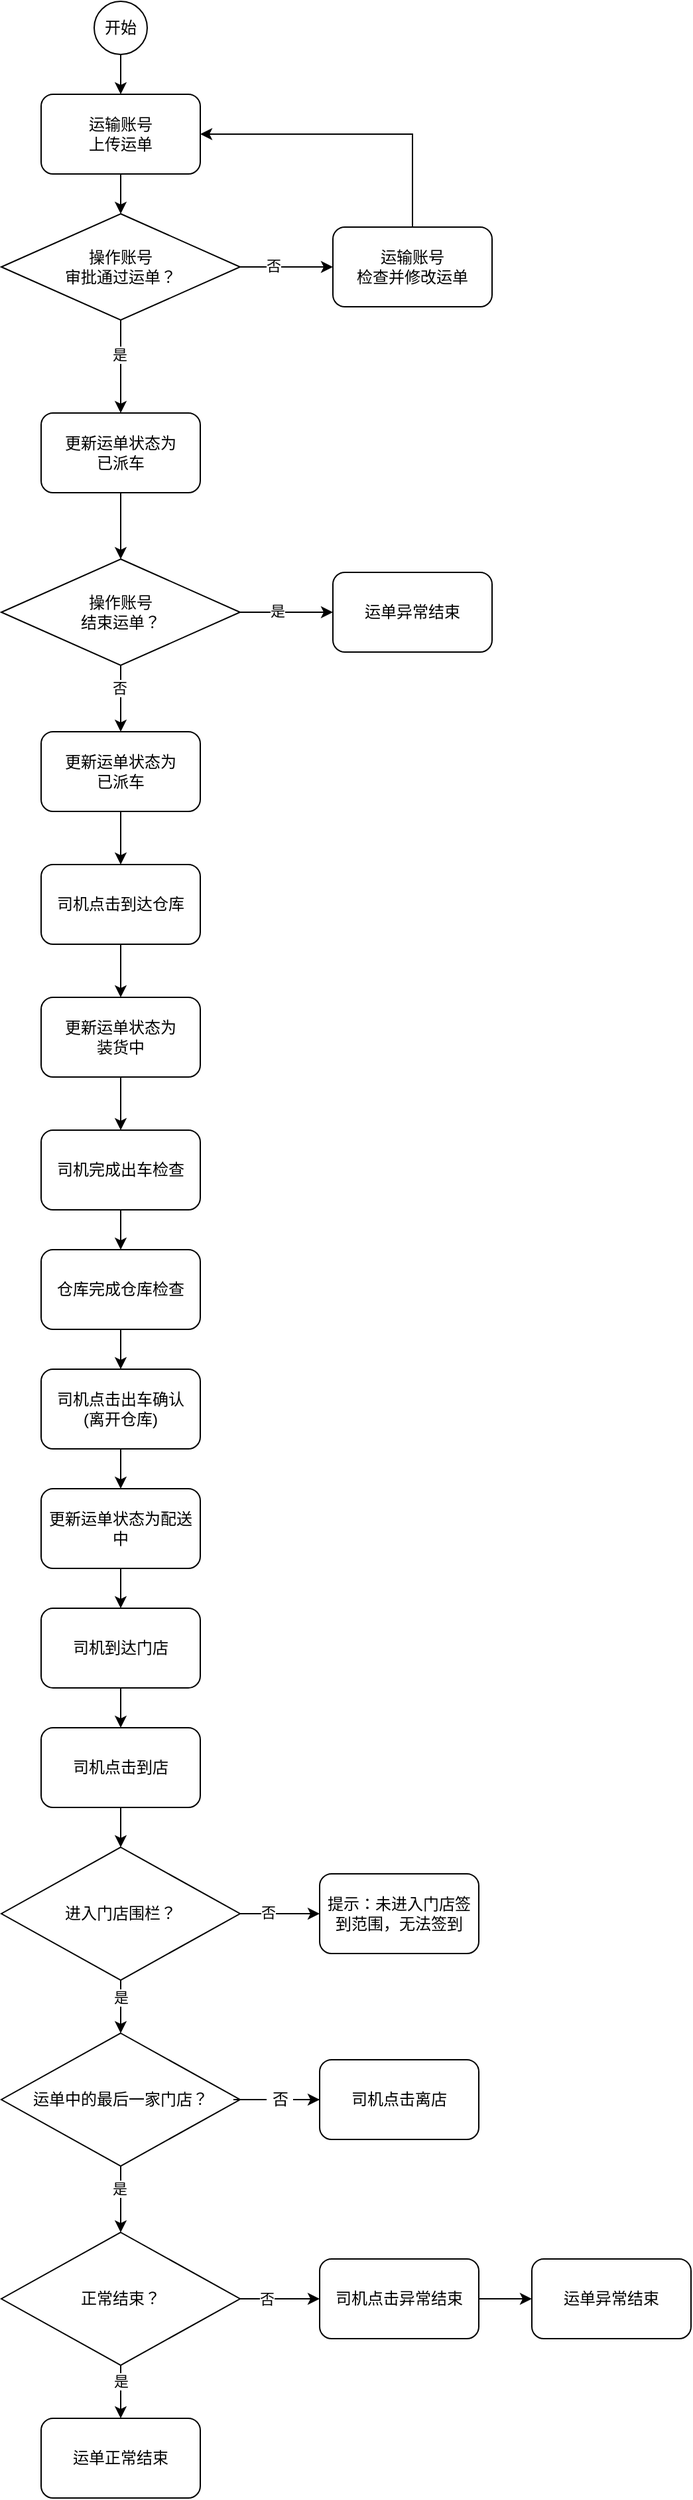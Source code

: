<mxfile version="17.0.0" type="github">
  <diagram id="UYQM8k9BAfUQGdm0cOYp" name="Page-1">
    <mxGraphModel dx="813" dy="454" grid="1" gridSize="10" guides="1" tooltips="1" connect="1" arrows="1" fold="1" page="1" pageScale="1" pageWidth="827" pageHeight="1169" math="0" shadow="0">
      <root>
        <mxCell id="0" />
        <mxCell id="1" parent="0" />
        <mxCell id="9ukCY4lSf7fetdGuu3V2-5" style="edgeStyle=orthogonalEdgeStyle;rounded=0;orthogonalLoop=1;jettySize=auto;html=1;exitX=0.5;exitY=1;exitDx=0;exitDy=0;entryX=0.5;entryY=0;entryDx=0;entryDy=0;" parent="1" source="9ukCY4lSf7fetdGuu3V2-1" target="9ukCY4lSf7fetdGuu3V2-2" edge="1">
          <mxGeometry relative="1" as="geometry" />
        </mxCell>
        <mxCell id="9ukCY4lSf7fetdGuu3V2-1" value="开始" style="ellipse;whiteSpace=wrap;html=1;aspect=fixed;" parent="1" vertex="1">
          <mxGeometry x="270" y="60" width="40" height="40" as="geometry" />
        </mxCell>
        <mxCell id="9ukCY4lSf7fetdGuu3V2-4" style="edgeStyle=orthogonalEdgeStyle;rounded=0;orthogonalLoop=1;jettySize=auto;html=1;exitX=0.5;exitY=1;exitDx=0;exitDy=0;entryX=0.5;entryY=0;entryDx=0;entryDy=0;" parent="1" source="9ukCY4lSf7fetdGuu3V2-2" target="9ukCY4lSf7fetdGuu3V2-3" edge="1">
          <mxGeometry relative="1" as="geometry" />
        </mxCell>
        <mxCell id="9ukCY4lSf7fetdGuu3V2-2" value="运输账号&lt;br&gt;上传运单" style="rounded=1;whiteSpace=wrap;html=1;" parent="1" vertex="1">
          <mxGeometry x="230" y="130" width="120" height="60" as="geometry" />
        </mxCell>
        <mxCell id="9ukCY4lSf7fetdGuu3V2-9" style="edgeStyle=orthogonalEdgeStyle;rounded=0;orthogonalLoop=1;jettySize=auto;html=1;exitX=0.5;exitY=1;exitDx=0;exitDy=0;entryX=0.5;entryY=0;entryDx=0;entryDy=0;" parent="1" source="9ukCY4lSf7fetdGuu3V2-3" target="9ukCY4lSf7fetdGuu3V2-8" edge="1">
          <mxGeometry relative="1" as="geometry" />
        </mxCell>
        <mxCell id="9ukCY4lSf7fetdGuu3V2-10" value="是" style="edgeLabel;html=1;align=center;verticalAlign=middle;resizable=0;points=[];" parent="9ukCY4lSf7fetdGuu3V2-9" vertex="1" connectable="0">
          <mxGeometry x="-0.275" y="-1" relative="1" as="geometry">
            <mxPoint as="offset" />
          </mxGeometry>
        </mxCell>
        <mxCell id="9ukCY4lSf7fetdGuu3V2-13" style="edgeStyle=orthogonalEdgeStyle;rounded=0;orthogonalLoop=1;jettySize=auto;html=1;exitX=1;exitY=0.5;exitDx=0;exitDy=0;entryX=0;entryY=0.5;entryDx=0;entryDy=0;" parent="1" source="9ukCY4lSf7fetdGuu3V2-3" target="9ukCY4lSf7fetdGuu3V2-12" edge="1">
          <mxGeometry relative="1" as="geometry" />
        </mxCell>
        <mxCell id="9ukCY4lSf7fetdGuu3V2-15" value="否" style="edgeLabel;html=1;align=center;verticalAlign=middle;resizable=0;points=[];" parent="9ukCY4lSf7fetdGuu3V2-13" vertex="1" connectable="0">
          <mxGeometry x="-0.29" y="1" relative="1" as="geometry">
            <mxPoint as="offset" />
          </mxGeometry>
        </mxCell>
        <mxCell id="9ukCY4lSf7fetdGuu3V2-3" value="操作账号&lt;br&gt;审批通过运单？" style="rhombus;whiteSpace=wrap;html=1;" parent="1" vertex="1">
          <mxGeometry x="200" y="220" width="180" height="80" as="geometry" />
        </mxCell>
        <mxCell id="9ukCY4lSf7fetdGuu3V2-17" style="edgeStyle=orthogonalEdgeStyle;rounded=0;orthogonalLoop=1;jettySize=auto;html=1;exitX=0.5;exitY=1;exitDx=0;exitDy=0;entryX=0.5;entryY=0;entryDx=0;entryDy=0;" parent="1" source="9ukCY4lSf7fetdGuu3V2-8" target="9ukCY4lSf7fetdGuu3V2-16" edge="1">
          <mxGeometry relative="1" as="geometry" />
        </mxCell>
        <mxCell id="9ukCY4lSf7fetdGuu3V2-8" value="更新运单状态为&lt;br&gt;已派车" style="rounded=1;whiteSpace=wrap;html=1;" parent="1" vertex="1">
          <mxGeometry x="230" y="370" width="120" height="60" as="geometry" />
        </mxCell>
        <mxCell id="9ukCY4lSf7fetdGuu3V2-14" style="edgeStyle=orthogonalEdgeStyle;rounded=0;orthogonalLoop=1;jettySize=auto;html=1;exitX=0.5;exitY=0;exitDx=0;exitDy=0;entryX=1;entryY=0.5;entryDx=0;entryDy=0;" parent="1" source="9ukCY4lSf7fetdGuu3V2-12" target="9ukCY4lSf7fetdGuu3V2-2" edge="1">
          <mxGeometry relative="1" as="geometry" />
        </mxCell>
        <mxCell id="9ukCY4lSf7fetdGuu3V2-12" value="运输账号&lt;br&gt;检查并修改运单" style="rounded=1;whiteSpace=wrap;html=1;" parent="1" vertex="1">
          <mxGeometry x="450" y="230" width="120" height="60" as="geometry" />
        </mxCell>
        <mxCell id="9ukCY4lSf7fetdGuu3V2-19" style="edgeStyle=orthogonalEdgeStyle;rounded=0;orthogonalLoop=1;jettySize=auto;html=1;exitX=1;exitY=0.5;exitDx=0;exitDy=0;entryX=0;entryY=0.5;entryDx=0;entryDy=0;" parent="1" source="9ukCY4lSf7fetdGuu3V2-16" target="9ukCY4lSf7fetdGuu3V2-18" edge="1">
          <mxGeometry relative="1" as="geometry" />
        </mxCell>
        <mxCell id="9ukCY4lSf7fetdGuu3V2-22" value="是" style="edgeLabel;html=1;align=center;verticalAlign=middle;resizable=0;points=[];" parent="9ukCY4lSf7fetdGuu3V2-19" vertex="1" connectable="0">
          <mxGeometry x="-0.193" y="1" relative="1" as="geometry">
            <mxPoint as="offset" />
          </mxGeometry>
        </mxCell>
        <mxCell id="9ukCY4lSf7fetdGuu3V2-21" style="edgeStyle=orthogonalEdgeStyle;rounded=0;orthogonalLoop=1;jettySize=auto;html=1;exitX=0.5;exitY=1;exitDx=0;exitDy=0;entryX=0.5;entryY=0;entryDx=0;entryDy=0;" parent="1" source="9ukCY4lSf7fetdGuu3V2-16" target="9ukCY4lSf7fetdGuu3V2-20" edge="1">
          <mxGeometry relative="1" as="geometry" />
        </mxCell>
        <mxCell id="9ukCY4lSf7fetdGuu3V2-23" value="否" style="edgeLabel;html=1;align=center;verticalAlign=middle;resizable=0;points=[];" parent="9ukCY4lSf7fetdGuu3V2-21" vertex="1" connectable="0">
          <mxGeometry x="-0.344" y="-1" relative="1" as="geometry">
            <mxPoint as="offset" />
          </mxGeometry>
        </mxCell>
        <mxCell id="9ukCY4lSf7fetdGuu3V2-16" value="操作账号&lt;br&gt;结束运单？" style="rhombus;whiteSpace=wrap;html=1;" parent="1" vertex="1">
          <mxGeometry x="200" y="480" width="180" height="80" as="geometry" />
        </mxCell>
        <mxCell id="9ukCY4lSf7fetdGuu3V2-18" value="运单异常结束" style="rounded=1;whiteSpace=wrap;html=1;" parent="1" vertex="1">
          <mxGeometry x="450" y="490" width="120" height="60" as="geometry" />
        </mxCell>
        <mxCell id="9ukCY4lSf7fetdGuu3V2-25" style="edgeStyle=orthogonalEdgeStyle;rounded=0;orthogonalLoop=1;jettySize=auto;html=1;exitX=0.5;exitY=1;exitDx=0;exitDy=0;entryX=0.5;entryY=0;entryDx=0;entryDy=0;" parent="1" source="9ukCY4lSf7fetdGuu3V2-20" target="9ukCY4lSf7fetdGuu3V2-24" edge="1">
          <mxGeometry relative="1" as="geometry" />
        </mxCell>
        <mxCell id="9ukCY4lSf7fetdGuu3V2-20" value="更新运单状态为&lt;br&gt;已派车" style="rounded=1;whiteSpace=wrap;html=1;" parent="1" vertex="1">
          <mxGeometry x="230" y="610" width="120" height="60" as="geometry" />
        </mxCell>
        <mxCell id="9ukCY4lSf7fetdGuu3V2-28" style="edgeStyle=orthogonalEdgeStyle;rounded=0;orthogonalLoop=1;jettySize=auto;html=1;exitX=0.5;exitY=1;exitDx=0;exitDy=0;entryX=0.5;entryY=0;entryDx=0;entryDy=0;" parent="1" source="9ukCY4lSf7fetdGuu3V2-24" target="9ukCY4lSf7fetdGuu3V2-30" edge="1">
          <mxGeometry relative="1" as="geometry">
            <mxPoint x="290" y="800" as="targetPoint" />
          </mxGeometry>
        </mxCell>
        <mxCell id="9ukCY4lSf7fetdGuu3V2-24" value="司机点击到达仓库" style="rounded=1;whiteSpace=wrap;html=1;" parent="1" vertex="1">
          <mxGeometry x="230" y="710" width="120" height="60" as="geometry" />
        </mxCell>
        <mxCell id="9ukCY4lSf7fetdGuu3V2-32" style="edgeStyle=orthogonalEdgeStyle;rounded=0;orthogonalLoop=1;jettySize=auto;html=1;exitX=0.5;exitY=1;exitDx=0;exitDy=0;entryX=0.5;entryY=0;entryDx=0;entryDy=0;" parent="1" source="9ukCY4lSf7fetdGuu3V2-30" target="9ukCY4lSf7fetdGuu3V2-31" edge="1">
          <mxGeometry relative="1" as="geometry" />
        </mxCell>
        <mxCell id="9ukCY4lSf7fetdGuu3V2-30" value="更新运单状态为&lt;br&gt;装货中" style="rounded=1;whiteSpace=wrap;html=1;" parent="1" vertex="1">
          <mxGeometry x="230" y="810" width="120" height="60" as="geometry" />
        </mxCell>
        <mxCell id="9ukCY4lSf7fetdGuu3V2-34" style="edgeStyle=orthogonalEdgeStyle;rounded=0;orthogonalLoop=1;jettySize=auto;html=1;exitX=0.5;exitY=1;exitDx=0;exitDy=0;entryX=0.5;entryY=0;entryDx=0;entryDy=0;" parent="1" source="9ukCY4lSf7fetdGuu3V2-31" target="9ukCY4lSf7fetdGuu3V2-33" edge="1">
          <mxGeometry relative="1" as="geometry" />
        </mxCell>
        <mxCell id="9ukCY4lSf7fetdGuu3V2-31" value="司机完成出车检查" style="rounded=1;whiteSpace=wrap;html=1;" parent="1" vertex="1">
          <mxGeometry x="230" y="910" width="120" height="60" as="geometry" />
        </mxCell>
        <mxCell id="9ukCY4lSf7fetdGuu3V2-36" style="edgeStyle=orthogonalEdgeStyle;rounded=0;orthogonalLoop=1;jettySize=auto;html=1;exitX=0.5;exitY=1;exitDx=0;exitDy=0;entryX=0.5;entryY=0;entryDx=0;entryDy=0;" parent="1" source="9ukCY4lSf7fetdGuu3V2-33" target="9ukCY4lSf7fetdGuu3V2-35" edge="1">
          <mxGeometry relative="1" as="geometry" />
        </mxCell>
        <mxCell id="9ukCY4lSf7fetdGuu3V2-33" value="仓库完成仓库检查" style="rounded=1;whiteSpace=wrap;html=1;" parent="1" vertex="1">
          <mxGeometry x="230" y="1000" width="120" height="60" as="geometry" />
        </mxCell>
        <mxCell id="-bpB9PPHDUYLLvOCknQJ-2" style="edgeStyle=orthogonalEdgeStyle;rounded=0;orthogonalLoop=1;jettySize=auto;html=1;exitX=0.5;exitY=1;exitDx=0;exitDy=0;entryX=0.5;entryY=0;entryDx=0;entryDy=0;" parent="1" source="9ukCY4lSf7fetdGuu3V2-35" target="-bpB9PPHDUYLLvOCknQJ-1" edge="1">
          <mxGeometry relative="1" as="geometry" />
        </mxCell>
        <mxCell id="9ukCY4lSf7fetdGuu3V2-35" value="司机点击出车确认&lt;br&gt;(离开仓库)" style="rounded=1;whiteSpace=wrap;html=1;" parent="1" vertex="1">
          <mxGeometry x="230" y="1090" width="120" height="60" as="geometry" />
        </mxCell>
        <mxCell id="P6P3vwFo2jP06o75oJyn-2" style="edgeStyle=orthogonalEdgeStyle;rounded=0;orthogonalLoop=1;jettySize=auto;html=1;exitX=0.5;exitY=1;exitDx=0;exitDy=0;entryX=0.5;entryY=0;entryDx=0;entryDy=0;" edge="1" parent="1" source="-bpB9PPHDUYLLvOCknQJ-1" target="P6P3vwFo2jP06o75oJyn-1">
          <mxGeometry relative="1" as="geometry" />
        </mxCell>
        <mxCell id="-bpB9PPHDUYLLvOCknQJ-1" value="更新运单状态为配送中" style="rounded=1;whiteSpace=wrap;html=1;" parent="1" vertex="1">
          <mxGeometry x="230" y="1180" width="120" height="60" as="geometry" />
        </mxCell>
        <mxCell id="P6P3vwFo2jP06o75oJyn-30" style="edgeStyle=orthogonalEdgeStyle;rounded=0;orthogonalLoop=1;jettySize=auto;html=1;exitX=0.5;exitY=1;exitDx=0;exitDy=0;entryX=0.5;entryY=0;entryDx=0;entryDy=0;" edge="1" parent="1" source="P6P3vwFo2jP06o75oJyn-1" target="P6P3vwFo2jP06o75oJyn-29">
          <mxGeometry relative="1" as="geometry" />
        </mxCell>
        <mxCell id="P6P3vwFo2jP06o75oJyn-1" value="司机到达门店" style="rounded=1;whiteSpace=wrap;html=1;" vertex="1" parent="1">
          <mxGeometry x="230" y="1270" width="120" height="60" as="geometry" />
        </mxCell>
        <mxCell id="P6P3vwFo2jP06o75oJyn-6" style="edgeStyle=orthogonalEdgeStyle;rounded=0;orthogonalLoop=1;jettySize=auto;html=1;exitX=0.5;exitY=1;exitDx=0;exitDy=0;entryX=0.5;entryY=0;entryDx=0;entryDy=0;" edge="1" parent="1" source="P6P3vwFo2jP06o75oJyn-3" target="P6P3vwFo2jP06o75oJyn-5">
          <mxGeometry relative="1" as="geometry" />
        </mxCell>
        <mxCell id="P6P3vwFo2jP06o75oJyn-8" value="是" style="edgeLabel;html=1;align=center;verticalAlign=middle;resizable=0;points=[];" vertex="1" connectable="0" parent="P6P3vwFo2jP06o75oJyn-6">
          <mxGeometry x="-0.314" y="-1" relative="1" as="geometry">
            <mxPoint as="offset" />
          </mxGeometry>
        </mxCell>
        <mxCell id="P6P3vwFo2jP06o75oJyn-11" style="edgeStyle=orthogonalEdgeStyle;rounded=0;orthogonalLoop=1;jettySize=auto;html=1;exitX=1;exitY=0.5;exitDx=0;exitDy=0;startArrow=none;" edge="1" parent="1" source="P6P3vwFo2jP06o75oJyn-13" target="P6P3vwFo2jP06o75oJyn-10">
          <mxGeometry relative="1" as="geometry" />
        </mxCell>
        <mxCell id="P6P3vwFo2jP06o75oJyn-3" value="运单中的最后一家门店？" style="rhombus;whiteSpace=wrap;html=1;" vertex="1" parent="1">
          <mxGeometry x="200" y="1590" width="180" height="100" as="geometry" />
        </mxCell>
        <mxCell id="P6P3vwFo2jP06o75oJyn-33" style="edgeStyle=orthogonalEdgeStyle;rounded=0;orthogonalLoop=1;jettySize=auto;html=1;exitX=0.5;exitY=1;exitDx=0;exitDy=0;entryX=0.5;entryY=0;entryDx=0;entryDy=0;" edge="1" parent="1" source="P6P3vwFo2jP06o75oJyn-5" target="P6P3vwFo2jP06o75oJyn-32">
          <mxGeometry relative="1" as="geometry" />
        </mxCell>
        <mxCell id="P6P3vwFo2jP06o75oJyn-34" value="是" style="edgeLabel;html=1;align=center;verticalAlign=middle;resizable=0;points=[];" vertex="1" connectable="0" parent="P6P3vwFo2jP06o75oJyn-33">
          <mxGeometry x="-0.404" relative="1" as="geometry">
            <mxPoint as="offset" />
          </mxGeometry>
        </mxCell>
        <mxCell id="P6P3vwFo2jP06o75oJyn-36" style="edgeStyle=orthogonalEdgeStyle;rounded=0;orthogonalLoop=1;jettySize=auto;html=1;exitX=1;exitY=0.5;exitDx=0;exitDy=0;entryX=0;entryY=0.5;entryDx=0;entryDy=0;" edge="1" parent="1" source="P6P3vwFo2jP06o75oJyn-5" target="P6P3vwFo2jP06o75oJyn-35">
          <mxGeometry relative="1" as="geometry" />
        </mxCell>
        <mxCell id="P6P3vwFo2jP06o75oJyn-39" value="否" style="edgeLabel;html=1;align=center;verticalAlign=middle;resizable=0;points=[];" vertex="1" connectable="0" parent="P6P3vwFo2jP06o75oJyn-36">
          <mxGeometry x="-0.403" y="1" relative="1" as="geometry">
            <mxPoint x="2" y="1" as="offset" />
          </mxGeometry>
        </mxCell>
        <mxCell id="P6P3vwFo2jP06o75oJyn-5" value="正常结束？" style="rhombus;whiteSpace=wrap;html=1;" vertex="1" parent="1">
          <mxGeometry x="200" y="1740" width="180" height="100" as="geometry" />
        </mxCell>
        <mxCell id="P6P3vwFo2jP06o75oJyn-10" value="司机点击离店" style="rounded=1;whiteSpace=wrap;html=1;" vertex="1" parent="1">
          <mxGeometry x="440" y="1610" width="120" height="60" as="geometry" />
        </mxCell>
        <mxCell id="P6P3vwFo2jP06o75oJyn-13" value="否" style="text;html=1;align=center;verticalAlign=middle;resizable=0;points=[];autosize=1;strokeColor=none;fillColor=none;" vertex="1" parent="1">
          <mxGeometry x="395" y="1630" width="30" height="20" as="geometry" />
        </mxCell>
        <mxCell id="P6P3vwFo2jP06o75oJyn-14" value="" style="edgeStyle=orthogonalEdgeStyle;rounded=0;orthogonalLoop=1;jettySize=auto;html=1;exitX=1;exitY=0.5;exitDx=0;exitDy=0;endArrow=none;" edge="1" parent="1" source="P6P3vwFo2jP06o75oJyn-3" target="P6P3vwFo2jP06o75oJyn-13">
          <mxGeometry relative="1" as="geometry">
            <mxPoint x="380" y="1640" as="sourcePoint" />
            <mxPoint x="440" y="1640" as="targetPoint" />
          </mxGeometry>
        </mxCell>
        <mxCell id="P6P3vwFo2jP06o75oJyn-17" style="edgeStyle=orthogonalEdgeStyle;rounded=0;orthogonalLoop=1;jettySize=auto;html=1;exitX=0.5;exitY=1;exitDx=0;exitDy=0;entryX=0.5;entryY=0;entryDx=0;entryDy=0;" edge="1" parent="1" source="P6P3vwFo2jP06o75oJyn-15" target="P6P3vwFo2jP06o75oJyn-3">
          <mxGeometry relative="1" as="geometry" />
        </mxCell>
        <mxCell id="P6P3vwFo2jP06o75oJyn-18" value="是" style="edgeLabel;html=1;align=center;verticalAlign=middle;resizable=0;points=[];" vertex="1" connectable="0" parent="P6P3vwFo2jP06o75oJyn-17">
          <mxGeometry x="-0.378" relative="1" as="geometry">
            <mxPoint as="offset" />
          </mxGeometry>
        </mxCell>
        <mxCell id="P6P3vwFo2jP06o75oJyn-20" style="edgeStyle=orthogonalEdgeStyle;rounded=0;orthogonalLoop=1;jettySize=auto;html=1;exitX=1;exitY=0.5;exitDx=0;exitDy=0;entryX=0;entryY=0.5;entryDx=0;entryDy=0;" edge="1" parent="1" source="P6P3vwFo2jP06o75oJyn-15" target="P6P3vwFo2jP06o75oJyn-19">
          <mxGeometry relative="1" as="geometry" />
        </mxCell>
        <mxCell id="P6P3vwFo2jP06o75oJyn-22" value="否" style="edgeLabel;html=1;align=center;verticalAlign=middle;resizable=0;points=[];" vertex="1" connectable="0" parent="P6P3vwFo2jP06o75oJyn-20">
          <mxGeometry x="-0.292" y="1" relative="1" as="geometry">
            <mxPoint as="offset" />
          </mxGeometry>
        </mxCell>
        <mxCell id="P6P3vwFo2jP06o75oJyn-15" value="进入门店围栏？" style="rhombus;whiteSpace=wrap;html=1;" vertex="1" parent="1">
          <mxGeometry x="200" y="1450" width="180" height="100" as="geometry" />
        </mxCell>
        <mxCell id="P6P3vwFo2jP06o75oJyn-19" value="提示：未进入门店签到范围，无法签到" style="rounded=1;whiteSpace=wrap;html=1;" vertex="1" parent="1">
          <mxGeometry x="440" y="1470" width="120" height="60" as="geometry" />
        </mxCell>
        <mxCell id="P6P3vwFo2jP06o75oJyn-31" style="edgeStyle=orthogonalEdgeStyle;rounded=0;orthogonalLoop=1;jettySize=auto;html=1;exitX=0.5;exitY=1;exitDx=0;exitDy=0;entryX=0.5;entryY=0;entryDx=0;entryDy=0;" edge="1" parent="1" source="P6P3vwFo2jP06o75oJyn-29" target="P6P3vwFo2jP06o75oJyn-15">
          <mxGeometry relative="1" as="geometry" />
        </mxCell>
        <mxCell id="P6P3vwFo2jP06o75oJyn-29" value="司机点击到店" style="rounded=1;whiteSpace=wrap;html=1;" vertex="1" parent="1">
          <mxGeometry x="230" y="1360" width="120" height="60" as="geometry" />
        </mxCell>
        <mxCell id="P6P3vwFo2jP06o75oJyn-32" value="运单正常结束" style="rounded=1;whiteSpace=wrap;html=1;" vertex="1" parent="1">
          <mxGeometry x="230" y="1880" width="120" height="60" as="geometry" />
        </mxCell>
        <mxCell id="P6P3vwFo2jP06o75oJyn-41" style="edgeStyle=orthogonalEdgeStyle;rounded=0;orthogonalLoop=1;jettySize=auto;html=1;exitX=1;exitY=0.5;exitDx=0;exitDy=0;entryX=0;entryY=0.5;entryDx=0;entryDy=0;" edge="1" parent="1" source="P6P3vwFo2jP06o75oJyn-35" target="P6P3vwFo2jP06o75oJyn-40">
          <mxGeometry relative="1" as="geometry" />
        </mxCell>
        <mxCell id="P6P3vwFo2jP06o75oJyn-35" value="司机点击异常结束" style="rounded=1;whiteSpace=wrap;html=1;" vertex="1" parent="1">
          <mxGeometry x="440" y="1760" width="120" height="60" as="geometry" />
        </mxCell>
        <mxCell id="P6P3vwFo2jP06o75oJyn-40" value="运单异常结束" style="rounded=1;whiteSpace=wrap;html=1;" vertex="1" parent="1">
          <mxGeometry x="600" y="1760" width="120" height="60" as="geometry" />
        </mxCell>
      </root>
    </mxGraphModel>
  </diagram>
</mxfile>
